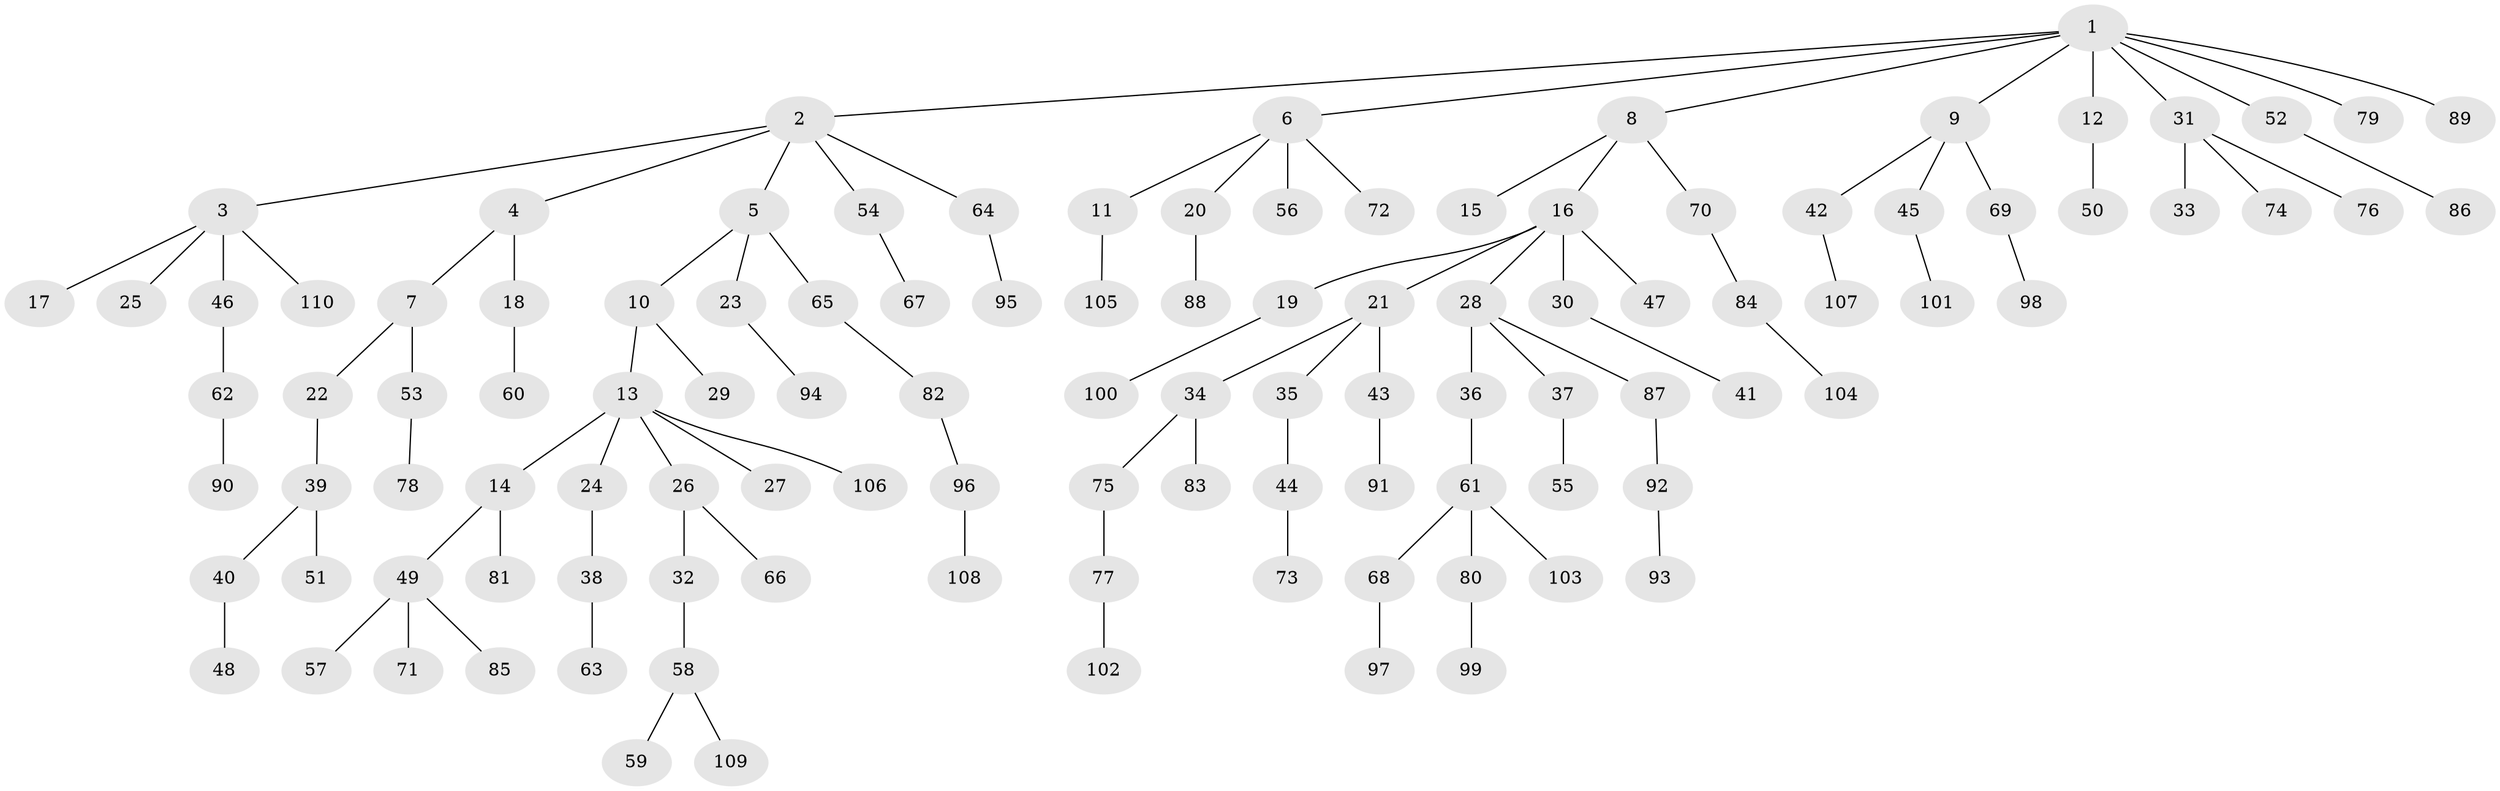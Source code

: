 // coarse degree distribution, {2: 0.2909090909090909, 1: 0.6545454545454545, 4: 0.03636363636363636, 32: 0.01818181818181818}
// Generated by graph-tools (version 1.1) at 2025/56/03/04/25 21:56:31]
// undirected, 110 vertices, 109 edges
graph export_dot {
graph [start="1"]
  node [color=gray90,style=filled];
  1;
  2;
  3;
  4;
  5;
  6;
  7;
  8;
  9;
  10;
  11;
  12;
  13;
  14;
  15;
  16;
  17;
  18;
  19;
  20;
  21;
  22;
  23;
  24;
  25;
  26;
  27;
  28;
  29;
  30;
  31;
  32;
  33;
  34;
  35;
  36;
  37;
  38;
  39;
  40;
  41;
  42;
  43;
  44;
  45;
  46;
  47;
  48;
  49;
  50;
  51;
  52;
  53;
  54;
  55;
  56;
  57;
  58;
  59;
  60;
  61;
  62;
  63;
  64;
  65;
  66;
  67;
  68;
  69;
  70;
  71;
  72;
  73;
  74;
  75;
  76;
  77;
  78;
  79;
  80;
  81;
  82;
  83;
  84;
  85;
  86;
  87;
  88;
  89;
  90;
  91;
  92;
  93;
  94;
  95;
  96;
  97;
  98;
  99;
  100;
  101;
  102;
  103;
  104;
  105;
  106;
  107;
  108;
  109;
  110;
  1 -- 2;
  1 -- 6;
  1 -- 8;
  1 -- 9;
  1 -- 12;
  1 -- 31;
  1 -- 52;
  1 -- 79;
  1 -- 89;
  2 -- 3;
  2 -- 4;
  2 -- 5;
  2 -- 54;
  2 -- 64;
  3 -- 17;
  3 -- 25;
  3 -- 46;
  3 -- 110;
  4 -- 7;
  4 -- 18;
  5 -- 10;
  5 -- 23;
  5 -- 65;
  6 -- 11;
  6 -- 20;
  6 -- 56;
  6 -- 72;
  7 -- 22;
  7 -- 53;
  8 -- 15;
  8 -- 16;
  8 -- 70;
  9 -- 42;
  9 -- 45;
  9 -- 69;
  10 -- 13;
  10 -- 29;
  11 -- 105;
  12 -- 50;
  13 -- 14;
  13 -- 24;
  13 -- 26;
  13 -- 27;
  13 -- 106;
  14 -- 49;
  14 -- 81;
  16 -- 19;
  16 -- 21;
  16 -- 28;
  16 -- 30;
  16 -- 47;
  18 -- 60;
  19 -- 100;
  20 -- 88;
  21 -- 34;
  21 -- 35;
  21 -- 43;
  22 -- 39;
  23 -- 94;
  24 -- 38;
  26 -- 32;
  26 -- 66;
  28 -- 36;
  28 -- 37;
  28 -- 87;
  30 -- 41;
  31 -- 33;
  31 -- 74;
  31 -- 76;
  32 -- 58;
  34 -- 75;
  34 -- 83;
  35 -- 44;
  36 -- 61;
  37 -- 55;
  38 -- 63;
  39 -- 40;
  39 -- 51;
  40 -- 48;
  42 -- 107;
  43 -- 91;
  44 -- 73;
  45 -- 101;
  46 -- 62;
  49 -- 57;
  49 -- 71;
  49 -- 85;
  52 -- 86;
  53 -- 78;
  54 -- 67;
  58 -- 59;
  58 -- 109;
  61 -- 68;
  61 -- 80;
  61 -- 103;
  62 -- 90;
  64 -- 95;
  65 -- 82;
  68 -- 97;
  69 -- 98;
  70 -- 84;
  75 -- 77;
  77 -- 102;
  80 -- 99;
  82 -- 96;
  84 -- 104;
  87 -- 92;
  92 -- 93;
  96 -- 108;
}
